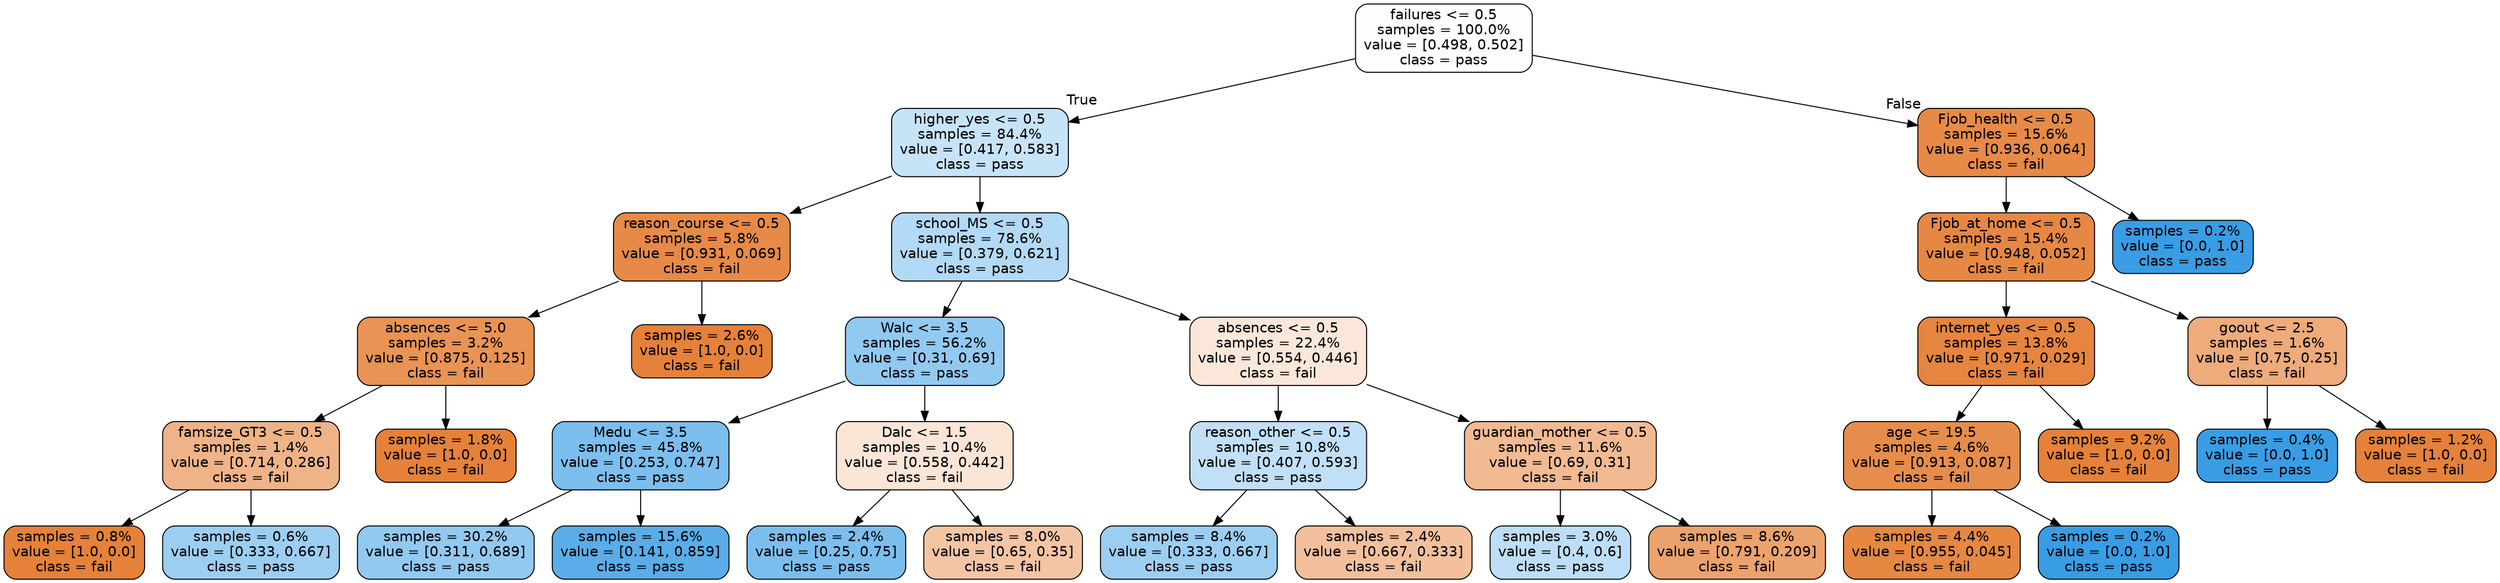 digraph Tree {
node [shape=box, style="filled, rounded", color="black", fontname="helvetica"] ;
edge [fontname="helvetica"] ;
0 [label="failures <= 0.5\nsamples = 100.0%\nvalue = [0.498, 0.502]\nclass = pass", fillcolor="#fdfeff"] ;
1 [label="higher_yes <= 0.5\nsamples = 84.4%\nvalue = [0.417, 0.583]\nclass = pass", fillcolor="#c7e3f8"] ;
0 -> 1 [labeldistance=2.5, labelangle=45, headlabel="True"] ;
2 [label="reason_course <= 0.5\nsamples = 5.8%\nvalue = [0.931, 0.069]\nclass = fail", fillcolor="#e78a48"] ;
1 -> 2 ;
3 [label="absences <= 5.0\nsamples = 3.2%\nvalue = [0.875, 0.125]\nclass = fail", fillcolor="#e99355"] ;
2 -> 3 ;
4 [label="famsize_GT3 <= 0.5\nsamples = 1.4%\nvalue = [0.714, 0.286]\nclass = fail", fillcolor="#efb388"] ;
3 -> 4 ;
5 [label="samples = 0.8%\nvalue = [1.0, 0.0]\nclass = fail", fillcolor="#e58139"] ;
4 -> 5 ;
6 [label="samples = 0.6%\nvalue = [0.333, 0.667]\nclass = pass", fillcolor="#9ccef2"] ;
4 -> 6 ;
7 [label="samples = 1.8%\nvalue = [1.0, 0.0]\nclass = fail", fillcolor="#e58139"] ;
3 -> 7 ;
8 [label="samples = 2.6%\nvalue = [1.0, 0.0]\nclass = fail", fillcolor="#e58139"] ;
2 -> 8 ;
9 [label="school_MS <= 0.5\nsamples = 78.6%\nvalue = [0.379, 0.621]\nclass = pass", fillcolor="#b2d9f5"] ;
1 -> 9 ;
10 [label="Walc <= 3.5\nsamples = 56.2%\nvalue = [0.31, 0.69]\nclass = pass", fillcolor="#92c9f1"] ;
9 -> 10 ;
11 [label="Medu <= 3.5\nsamples = 45.8%\nvalue = [0.253, 0.747]\nclass = pass", fillcolor="#7cbeee"] ;
10 -> 11 ;
12 [label="samples = 30.2%\nvalue = [0.311, 0.689]\nclass = pass", fillcolor="#92c9f1"] ;
11 -> 12 ;
13 [label="samples = 15.6%\nvalue = [0.141, 0.859]\nclass = pass", fillcolor="#5aade9"] ;
11 -> 13 ;
14 [label="Dalc <= 1.5\nsamples = 10.4%\nvalue = [0.558, 0.442]\nclass = fail", fillcolor="#fae5d6"] ;
10 -> 14 ;
15 [label="samples = 2.4%\nvalue = [0.25, 0.75]\nclass = pass", fillcolor="#7bbeee"] ;
14 -> 15 ;
16 [label="samples = 8.0%\nvalue = [0.65, 0.35]\nclass = fail", fillcolor="#f3c5a4"] ;
14 -> 16 ;
17 [label="absences <= 0.5\nsamples = 22.4%\nvalue = [0.554, 0.446]\nclass = fail", fillcolor="#fae7d9"] ;
9 -> 17 ;
18 [label="reason_other <= 0.5\nsamples = 10.8%\nvalue = [0.407, 0.593]\nclass = pass", fillcolor="#c1e0f7"] ;
17 -> 18 ;
19 [label="samples = 8.4%\nvalue = [0.333, 0.667]\nclass = pass", fillcolor="#9ccef2"] ;
18 -> 19 ;
20 [label="samples = 2.4%\nvalue = [0.667, 0.333]\nclass = fail", fillcolor="#f2c09c"] ;
18 -> 20 ;
21 [label="guardian_mother <= 0.5\nsamples = 11.6%\nvalue = [0.69, 0.31]\nclass = fail", fillcolor="#f1ba92"] ;
17 -> 21 ;
22 [label="samples = 3.0%\nvalue = [0.4, 0.6]\nclass = pass", fillcolor="#bddef6"] ;
21 -> 22 ;
23 [label="samples = 8.6%\nvalue = [0.791, 0.209]\nclass = fail", fillcolor="#eca26d"] ;
21 -> 23 ;
24 [label="Fjob_health <= 0.5\nsamples = 15.6%\nvalue = [0.936, 0.064]\nclass = fail", fillcolor="#e78a47"] ;
0 -> 24 [labeldistance=2.5, labelangle=-45, headlabel="False"] ;
25 [label="Fjob_at_home <= 0.5\nsamples = 15.4%\nvalue = [0.948, 0.052]\nclass = fail", fillcolor="#e68844"] ;
24 -> 25 ;
26 [label="internet_yes <= 0.5\nsamples = 13.8%\nvalue = [0.971, 0.029]\nclass = fail", fillcolor="#e6853f"] ;
25 -> 26 ;
27 [label="age <= 19.5\nsamples = 4.6%\nvalue = [0.913, 0.087]\nclass = fail", fillcolor="#e78d4c"] ;
26 -> 27 ;
28 [label="samples = 4.4%\nvalue = [0.955, 0.045]\nclass = fail", fillcolor="#e68742"] ;
27 -> 28 ;
29 [label="samples = 0.2%\nvalue = [0.0, 1.0]\nclass = pass", fillcolor="#399de5"] ;
27 -> 29 ;
30 [label="samples = 9.2%\nvalue = [1.0, 0.0]\nclass = fail", fillcolor="#e58139"] ;
26 -> 30 ;
31 [label="goout <= 2.5\nsamples = 1.6%\nvalue = [0.75, 0.25]\nclass = fail", fillcolor="#eeab7b"] ;
25 -> 31 ;
32 [label="samples = 0.4%\nvalue = [0.0, 1.0]\nclass = pass", fillcolor="#399de5"] ;
31 -> 32 ;
33 [label="samples = 1.2%\nvalue = [1.0, 0.0]\nclass = fail", fillcolor="#e58139"] ;
31 -> 33 ;
34 [label="samples = 0.2%\nvalue = [0.0, 1.0]\nclass = pass", fillcolor="#399de5"] ;
24 -> 34 ;
}